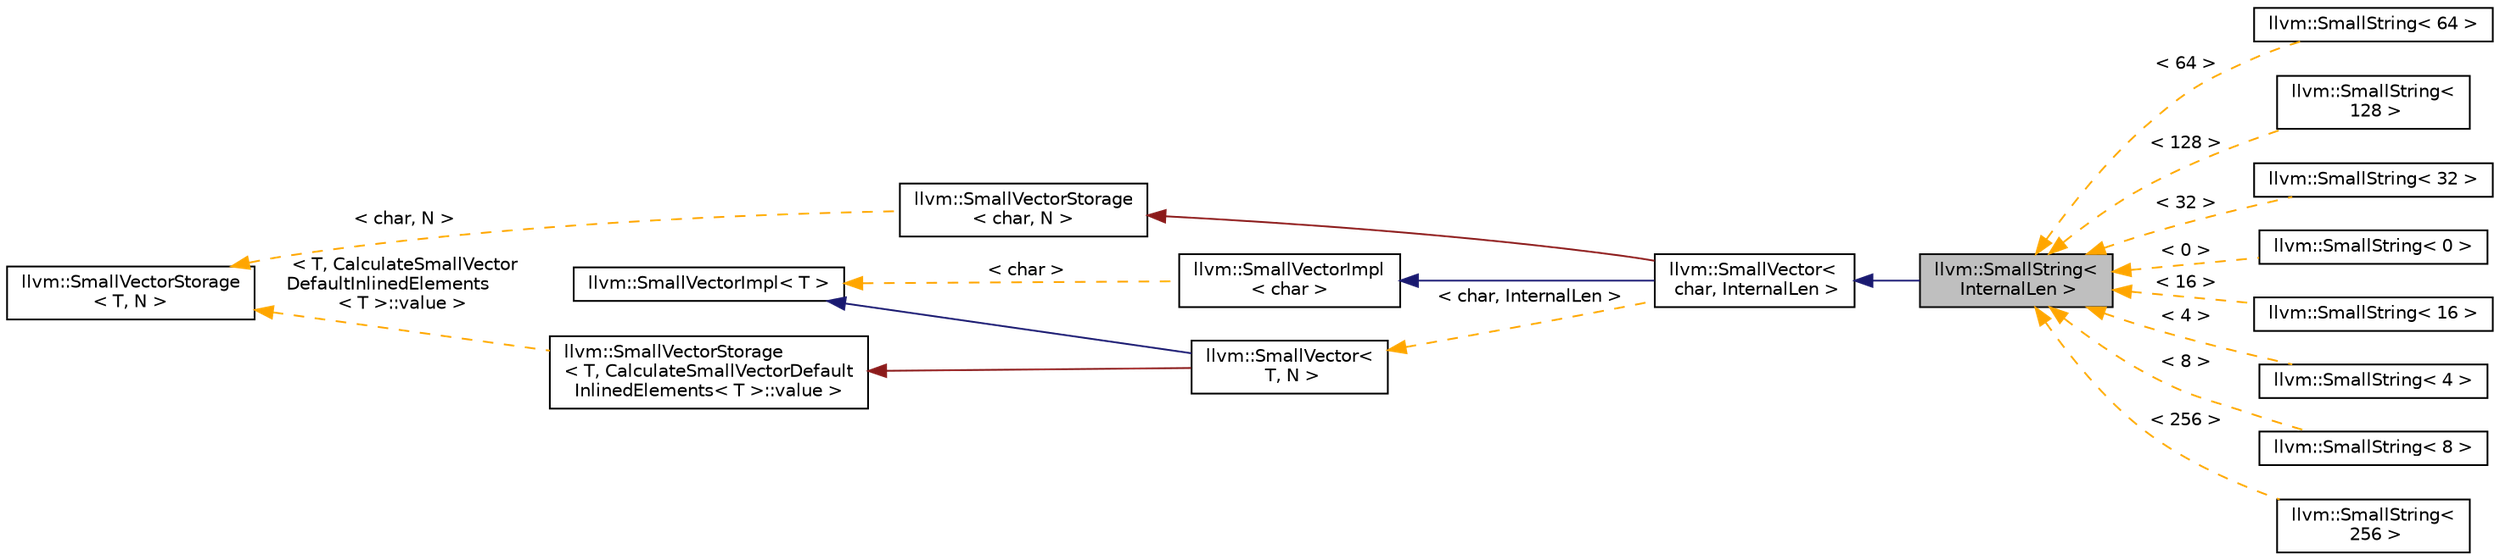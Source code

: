 digraph "llvm::SmallString&lt; InternalLen &gt;"
{
 // LATEX_PDF_SIZE
  bgcolor="transparent";
  edge [fontname="Helvetica",fontsize="10",labelfontname="Helvetica",labelfontsize="10"];
  node [fontname="Helvetica",fontsize="10",shape=record];
  rankdir="LR";
  Node1 [label="llvm::SmallString\<\l InternalLen \>",height=0.2,width=0.4,color="black", fillcolor="grey75", style="filled", fontcolor="black",tooltip="SmallString - A SmallString is just a SmallVector with methods and accessors that make it work better..."];
  Node2 -> Node1 [dir="back",color="midnightblue",fontsize="10",style="solid",fontname="Helvetica"];
  Node2 [label="llvm::SmallVector\<\l char, InternalLen \>",height=0.2,width=0.4,color="black",URL="$classllvm_1_1SmallVector.html",tooltip=" "];
  Node3 -> Node2 [dir="back",color="midnightblue",fontsize="10",style="solid",fontname="Helvetica"];
  Node3 [label="llvm::SmallVectorImpl\l\< char \>",height=0.2,width=0.4,color="black",URL="$classllvm_1_1SmallVectorImpl.html",tooltip=" "];
  Node4 -> Node3 [dir="back",color="orange",fontsize="10",style="dashed",label=" \< char \>" ,fontname="Helvetica"];
  Node4 [label="llvm::SmallVectorImpl\< T \>",height=0.2,width=0.4,color="black",URL="$classllvm_1_1SmallVectorImpl.html",tooltip="This class consists of common code factored out of the SmallVector class to reduce code duplication b..."];
  Node5 -> Node2 [dir="back",color="firebrick4",fontsize="10",style="solid",fontname="Helvetica"];
  Node5 [label="llvm::SmallVectorStorage\l\< char, N \>",height=0.2,width=0.4,color="black",URL="$structllvm_1_1SmallVectorStorage.html",tooltip=" "];
  Node6 -> Node5 [dir="back",color="orange",fontsize="10",style="dashed",label=" \< char, N \>" ,fontname="Helvetica"];
  Node6 [label="llvm::SmallVectorStorage\l\< T, N \>",height=0.2,width=0.4,color="black",URL="$structllvm_1_1SmallVectorStorage.html",tooltip="Storage for the SmallVector elements."];
  Node7 -> Node2 [dir="back",color="orange",fontsize="10",style="dashed",label=" \< char, InternalLen \>" ,fontname="Helvetica"];
  Node7 [label="llvm::SmallVector\<\l T, N \>",height=0.2,width=0.4,color="black",URL="$classllvm_1_1SmallVector.html",tooltip="This is a 'vector' (really, a variable-sized array), optimized for the case when the array is small."];
  Node4 -> Node7 [dir="back",color="midnightblue",fontsize="10",style="solid",fontname="Helvetica"];
  Node8 -> Node7 [dir="back",color="firebrick4",fontsize="10",style="solid",fontname="Helvetica"];
  Node8 [label="llvm::SmallVectorStorage\l\< T, CalculateSmallVectorDefault\lInlinedElements\< T \>::value \>",height=0.2,width=0.4,color="black",URL="$structllvm_1_1SmallVectorStorage.html",tooltip=" "];
  Node6 -> Node8 [dir="back",color="orange",fontsize="10",style="dashed",label=" \< T, CalculateSmallVector\lDefaultInlinedElements\l\< T \>::value \>" ,fontname="Helvetica"];
  Node1 -> Node9 [dir="back",color="orange",fontsize="10",style="dashed",label=" \< 64 \>" ,fontname="Helvetica"];
  Node9 [label="llvm::SmallString\< 64 \>",height=0.2,width=0.4,color="black",URL="$classllvm_1_1SmallString.html",tooltip=" "];
  Node1 -> Node10 [dir="back",color="orange",fontsize="10",style="dashed",label=" \< 128 \>" ,fontname="Helvetica"];
  Node10 [label="llvm::SmallString\<\l 128 \>",height=0.2,width=0.4,color="black",URL="$classllvm_1_1SmallString.html",tooltip=" "];
  Node1 -> Node11 [dir="back",color="orange",fontsize="10",style="dashed",label=" \< 32 \>" ,fontname="Helvetica"];
  Node11 [label="llvm::SmallString\< 32 \>",height=0.2,width=0.4,color="black",URL="$classllvm_1_1SmallString.html",tooltip=" "];
  Node1 -> Node12 [dir="back",color="orange",fontsize="10",style="dashed",label=" \< 0 \>" ,fontname="Helvetica"];
  Node12 [label="llvm::SmallString\< 0 \>",height=0.2,width=0.4,color="black",URL="$classllvm_1_1SmallString.html",tooltip=" "];
  Node1 -> Node13 [dir="back",color="orange",fontsize="10",style="dashed",label=" \< 16 \>" ,fontname="Helvetica"];
  Node13 [label="llvm::SmallString\< 16 \>",height=0.2,width=0.4,color="black",URL="$classllvm_1_1SmallString.html",tooltip=" "];
  Node1 -> Node14 [dir="back",color="orange",fontsize="10",style="dashed",label=" \< 4 \>" ,fontname="Helvetica"];
  Node14 [label="llvm::SmallString\< 4 \>",height=0.2,width=0.4,color="black",URL="$classllvm_1_1SmallString.html",tooltip=" "];
  Node1 -> Node15 [dir="back",color="orange",fontsize="10",style="dashed",label=" \< 8 \>" ,fontname="Helvetica"];
  Node15 [label="llvm::SmallString\< 8 \>",height=0.2,width=0.4,color="black",URL="$classllvm_1_1SmallString.html",tooltip=" "];
  Node1 -> Node16 [dir="back",color="orange",fontsize="10",style="dashed",label=" \< 256 \>" ,fontname="Helvetica"];
  Node16 [label="llvm::SmallString\<\l 256 \>",height=0.2,width=0.4,color="black",URL="$classllvm_1_1SmallString.html",tooltip=" "];
}
